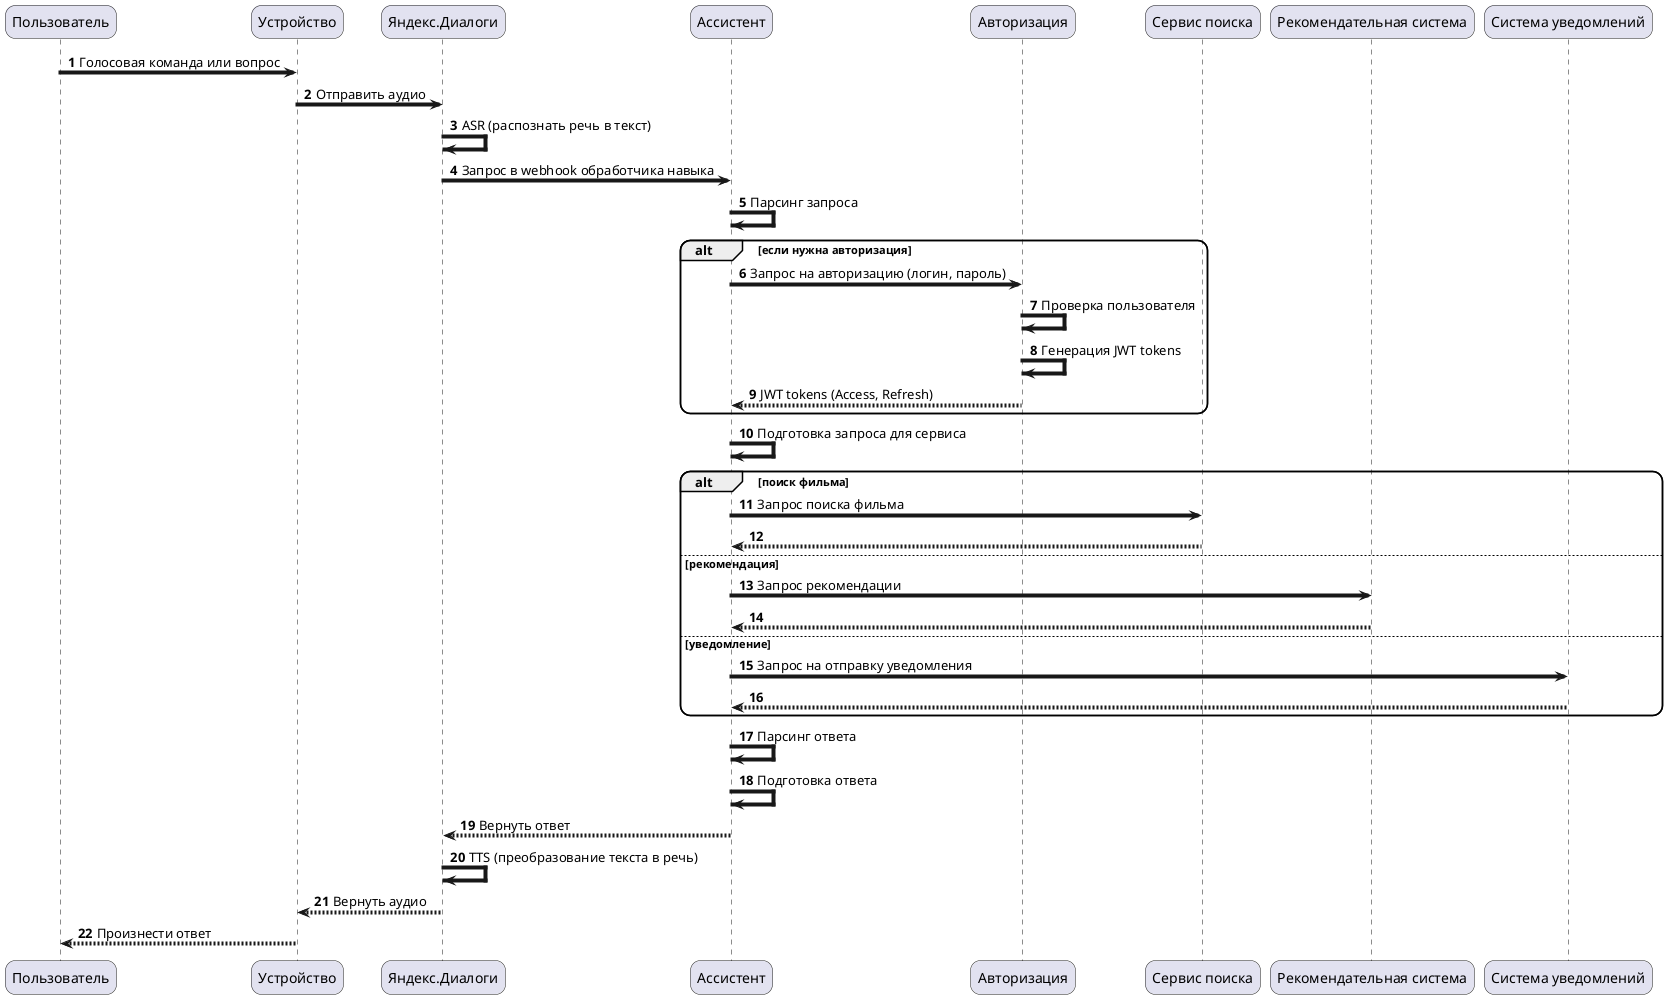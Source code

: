 @startuml
skinparam sequenceArrowThickness 4
skinparam roundcorner 20
autonumber

Пользователь -> Устройство: Голосовая команда или вопрос
Устройство -> Яндекс.Диалоги: Отправить аудио
Яндекс.Диалоги -> Яндекс.Диалоги: ASR (распознать речь в текст)
Яндекс.Диалоги -> Ассистент: Запрос в webhook обработчика навыка
Ассистент -> Ассистент: Парсинг запроса

alt если нужна авторизация
    Ассистент -> Авторизация: Запрос на авторизацию (логин, пароль)
    Авторизация -> Авторизация: Проверка пользователя
    Авторизация -> Авторизация: Генерация JWT tokens
    Авторизация --> Ассистент: JWT tokens (Access, Refresh)
end

Ассистент -> Ассистент: Подготовка запроса для сервиса

alt поиск фильма
    Ассистент -> "Сервис поиска": Запрос поиска фильма
    "Сервис поиска" --> Ассистент
else рекомендация
    Ассистент -> "Рекомендательная система": Запрос рекомендации
    "Рекомендательная система" --> Ассистент
else уведомление
    Ассистент -> "Система уведомлений": Запрос на отправку уведомления
    "Система уведомлений" --> Ассистент
end


Ассистент -> Ассистент: Парсинг ответа
Ассистент -> Ассистент: Подготовка ответа
Ассистент --> Яндекс.Диалоги: Вернуть ответ
Яндекс.Диалоги -> Яндекс.Диалоги: TTS (преобразование текста в речь)
Яндекс.Диалоги --> Устройство: Вернуть аудио
Устройство --> Пользователь: Произнести ответ

@enduml